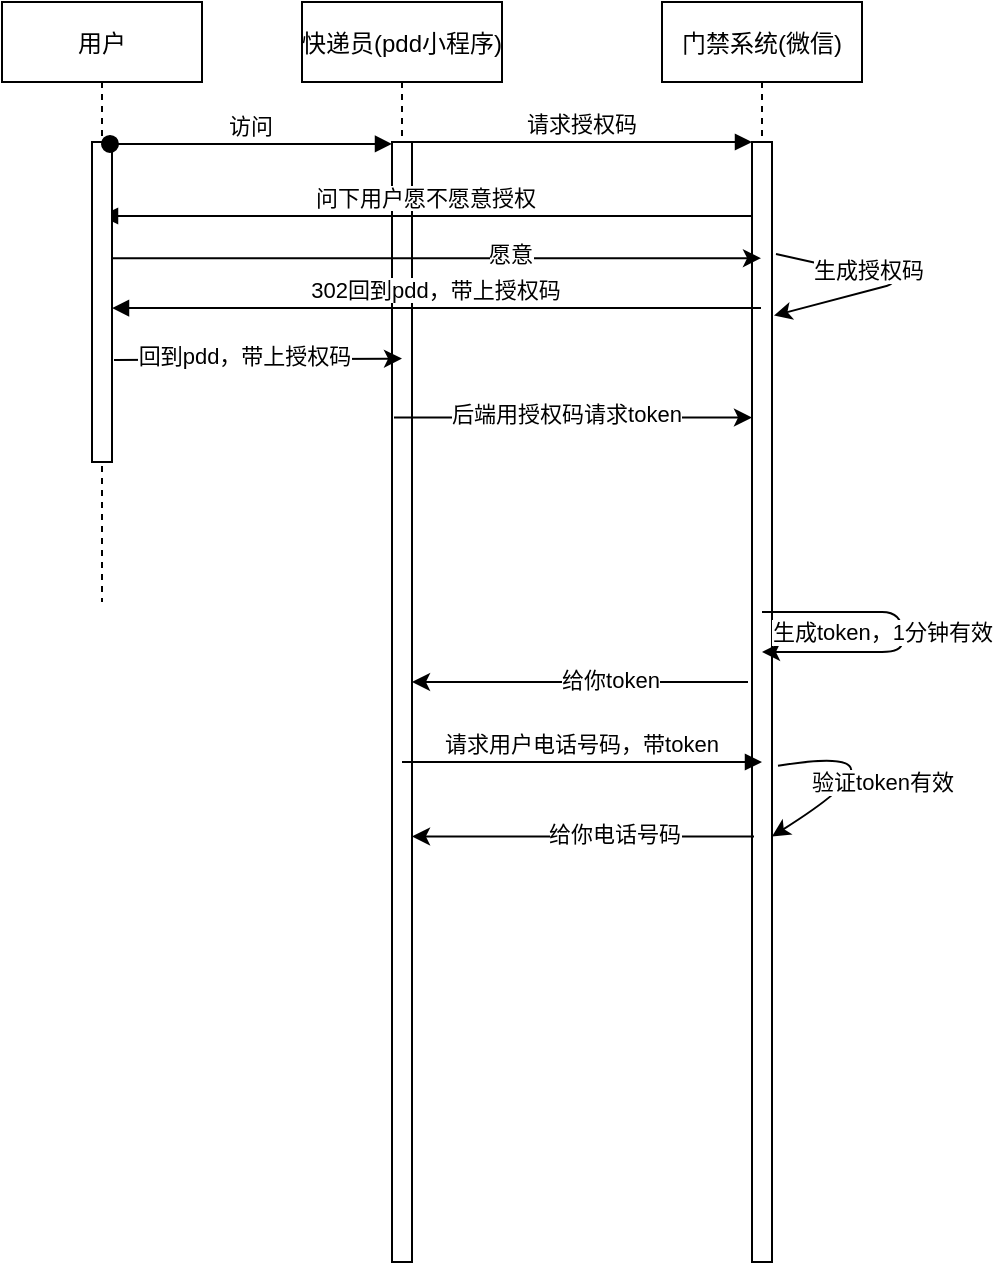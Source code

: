 <mxfile version="13.4.0" type="github">
  <diagram id="kgpKYQtTHZ0yAKxKKP6v" name="Page-1">
    <mxGraphModel dx="2276" dy="764" grid="1" gridSize="10" guides="1" tooltips="1" connect="1" arrows="1" fold="1" page="1" pageScale="1" pageWidth="850" pageHeight="1100" math="0" shadow="0">
      <root>
        <mxCell id="0" />
        <mxCell id="1" parent="0" />
        <mxCell id="3nuBFxr9cyL0pnOWT2aG-1" value="快递员(pdd小程序)" style="shape=umlLifeline;perimeter=lifelinePerimeter;container=1;collapsible=0;recursiveResize=0;rounded=0;shadow=0;strokeWidth=1;" parent="1" vertex="1">
          <mxGeometry x="120" y="80" width="100" height="630" as="geometry" />
        </mxCell>
        <mxCell id="3nuBFxr9cyL0pnOWT2aG-2" value="" style="points=[];perimeter=orthogonalPerimeter;rounded=0;shadow=0;strokeWidth=1;" parent="3nuBFxr9cyL0pnOWT2aG-1" vertex="1">
          <mxGeometry x="45" y="70" width="10" height="560" as="geometry" />
        </mxCell>
        <mxCell id="3nuBFxr9cyL0pnOWT2aG-5" value="门禁系统(微信)" style="shape=umlLifeline;perimeter=lifelinePerimeter;container=1;collapsible=0;recursiveResize=0;rounded=0;shadow=0;strokeWidth=1;" parent="1" vertex="1">
          <mxGeometry x="300" y="80" width="100" height="630" as="geometry" />
        </mxCell>
        <mxCell id="3nuBFxr9cyL0pnOWT2aG-6" value="" style="points=[];perimeter=orthogonalPerimeter;rounded=0;shadow=0;strokeWidth=1;" parent="3nuBFxr9cyL0pnOWT2aG-5" vertex="1">
          <mxGeometry x="45" y="70" width="10" height="560" as="geometry" />
        </mxCell>
        <mxCell id="aFgjdF3cAKlBIOMiIda9-23" value="" style="endArrow=classic;html=1;exitX=1.3;exitY=0.557;exitDx=0;exitDy=0;exitPerimeter=0;entryX=1;entryY=0.62;entryDx=0;entryDy=0;entryPerimeter=0;edgeStyle=orthogonalEdgeStyle;curved=1;" edge="1" parent="3nuBFxr9cyL0pnOWT2aG-5" source="3nuBFxr9cyL0pnOWT2aG-6" target="3nuBFxr9cyL0pnOWT2aG-6">
          <mxGeometry width="50" height="50" relative="1" as="geometry">
            <mxPoint x="170" y="240" as="sourcePoint" />
            <mxPoint x="60" y="217" as="targetPoint" />
            <Array as="points">
              <mxPoint x="130" y="370" />
            </Array>
          </mxGeometry>
        </mxCell>
        <mxCell id="aFgjdF3cAKlBIOMiIda9-24" value="验证token有效" style="edgeLabel;html=1;align=center;verticalAlign=middle;resizable=0;points=[];" vertex="1" connectable="0" parent="aFgjdF3cAKlBIOMiIda9-23">
          <mxGeometry x="-0.137" y="-6" relative="1" as="geometry">
            <mxPoint x="-18.04" y="13.59" as="offset" />
          </mxGeometry>
        </mxCell>
        <mxCell id="aFgjdF3cAKlBIOMiIda9-39" value="" style="endArrow=classic;html=1;exitX=1.2;exitY=0.1;exitDx=0;exitDy=0;exitPerimeter=0;entryX=1.1;entryY=0.155;entryDx=0;entryDy=0;entryPerimeter=0;" edge="1" parent="3nuBFxr9cyL0pnOWT2aG-5" source="3nuBFxr9cyL0pnOWT2aG-6" target="3nuBFxr9cyL0pnOWT2aG-6">
          <mxGeometry width="50" height="50" relative="1" as="geometry">
            <mxPoint x="110" y="150" as="sourcePoint" />
            <mxPoint x="160" y="100" as="targetPoint" />
            <Array as="points">
              <mxPoint x="120" y="140" />
            </Array>
          </mxGeometry>
        </mxCell>
        <mxCell id="aFgjdF3cAKlBIOMiIda9-40" value="生成授权码" style="edgeLabel;html=1;align=center;verticalAlign=middle;resizable=0;points=[];" vertex="1" connectable="0" parent="aFgjdF3cAKlBIOMiIda9-39">
          <mxGeometry x="-0.286" y="2" relative="1" as="geometry">
            <mxPoint as="offset" />
          </mxGeometry>
        </mxCell>
        <mxCell id="3nuBFxr9cyL0pnOWT2aG-8" value="请求授权码" style="verticalAlign=bottom;endArrow=block;entryX=0;entryY=0;shadow=0;strokeWidth=1;" parent="1" source="3nuBFxr9cyL0pnOWT2aG-2" target="3nuBFxr9cyL0pnOWT2aG-6" edge="1">
          <mxGeometry relative="1" as="geometry">
            <mxPoint x="275" y="160" as="sourcePoint" />
          </mxGeometry>
        </mxCell>
        <mxCell id="3nuBFxr9cyL0pnOWT2aG-9" value="问下用户愿不愿意授权" style="verticalAlign=bottom;endArrow=block;shadow=0;strokeWidth=1;" parent="1" edge="1">
          <mxGeometry relative="1" as="geometry">
            <mxPoint x="345" y="187" as="sourcePoint" />
            <mxPoint x="19.5" y="187" as="targetPoint" />
          </mxGeometry>
        </mxCell>
        <mxCell id="aFgjdF3cAKlBIOMiIda9-1" value="用户" style="shape=umlLifeline;perimeter=lifelinePerimeter;container=1;collapsible=0;recursiveResize=0;rounded=0;shadow=0;strokeWidth=1;" vertex="1" parent="1">
          <mxGeometry x="-30" y="80" width="100" height="300" as="geometry" />
        </mxCell>
        <mxCell id="aFgjdF3cAKlBIOMiIda9-2" value="" style="points=[];perimeter=orthogonalPerimeter;rounded=0;shadow=0;strokeWidth=1;" vertex="1" parent="aFgjdF3cAKlBIOMiIda9-1">
          <mxGeometry x="45" y="70" width="10" height="160" as="geometry" />
        </mxCell>
        <mxCell id="3nuBFxr9cyL0pnOWT2aG-3" value="访问" style="verticalAlign=bottom;startArrow=oval;endArrow=block;startSize=8;shadow=0;strokeWidth=1;exitX=0.9;exitY=0.006;exitDx=0;exitDy=0;exitPerimeter=0;" parent="1" target="3nuBFxr9cyL0pnOWT2aG-2" edge="1" source="aFgjdF3cAKlBIOMiIda9-2">
          <mxGeometry relative="1" as="geometry">
            <mxPoint x="105" y="150" as="sourcePoint" />
          </mxGeometry>
        </mxCell>
        <mxCell id="aFgjdF3cAKlBIOMiIda9-9" value="" style="endArrow=classic;html=1;exitX=1;exitY=0.513;exitDx=0;exitDy=0;exitPerimeter=0;" edge="1" parent="1">
          <mxGeometry width="50" height="50" relative="1" as="geometry">
            <mxPoint x="25" y="208.08" as="sourcePoint" />
            <mxPoint x="349.5" y="208.08" as="targetPoint" />
          </mxGeometry>
        </mxCell>
        <mxCell id="aFgjdF3cAKlBIOMiIda9-10" value="愿意" style="edgeLabel;html=1;align=center;verticalAlign=middle;resizable=0;points=[];" vertex="1" connectable="0" parent="aFgjdF3cAKlBIOMiIda9-9">
          <mxGeometry x="0.227" y="2" relative="1" as="geometry">
            <mxPoint as="offset" />
          </mxGeometry>
        </mxCell>
        <mxCell id="aFgjdF3cAKlBIOMiIda9-11" value="" style="endArrow=classic;html=1;entryX=1;entryY=0.632;entryDx=0;entryDy=0;entryPerimeter=0;exitX=-0.2;exitY=0.688;exitDx=0;exitDy=0;exitPerimeter=0;" edge="1" parent="1">
          <mxGeometry width="50" height="50" relative="1" as="geometry">
            <mxPoint x="343" y="420.0" as="sourcePoint" />
            <mxPoint x="175" y="420.0" as="targetPoint" />
          </mxGeometry>
        </mxCell>
        <mxCell id="aFgjdF3cAKlBIOMiIda9-12" value="给你token" style="edgeLabel;html=1;align=center;verticalAlign=middle;resizable=0;points=[];" vertex="1" connectable="0" parent="aFgjdF3cAKlBIOMiIda9-11">
          <mxGeometry x="-0.179" y="-1" relative="1" as="geometry">
            <mxPoint as="offset" />
          </mxGeometry>
        </mxCell>
        <mxCell id="aFgjdF3cAKlBIOMiIda9-13" value="" style="endArrow=classic;html=1;" edge="1" parent="1" source="3nuBFxr9cyL0pnOWT2aG-5" target="3nuBFxr9cyL0pnOWT2aG-5">
          <mxGeometry width="50" height="50" relative="1" as="geometry">
            <mxPoint x="460" y="280" as="sourcePoint" />
            <mxPoint x="510" y="230" as="targetPoint" />
          </mxGeometry>
        </mxCell>
        <mxCell id="aFgjdF3cAKlBIOMiIda9-14" value="生成token，1分钟有效" style="edgeLabel;html=1;align=center;verticalAlign=middle;resizable=0;points=[];" vertex="1" connectable="0" parent="aFgjdF3cAKlBIOMiIda9-13">
          <mxGeometry x="-0.137" y="-6" relative="1" as="geometry">
            <mxPoint x="-9.5" y="4" as="offset" />
          </mxGeometry>
        </mxCell>
        <mxCell id="aFgjdF3cAKlBIOMiIda9-15" value="请求用户电话号码，带token" style="verticalAlign=bottom;endArrow=block;entryX=0;entryY=0;shadow=0;strokeWidth=1;" edge="1" parent="1">
          <mxGeometry relative="1" as="geometry">
            <mxPoint x="170" y="460" as="sourcePoint" />
            <mxPoint x="350" y="460.0" as="targetPoint" />
          </mxGeometry>
        </mxCell>
        <mxCell id="aFgjdF3cAKlBIOMiIda9-25" value="" style="endArrow=classic;html=1;exitX=0.1;exitY=0.62;exitDx=0;exitDy=0;exitPerimeter=0;" edge="1" parent="1" source="3nuBFxr9cyL0pnOWT2aG-6" target="3nuBFxr9cyL0pnOWT2aG-2">
          <mxGeometry width="50" height="50" relative="1" as="geometry">
            <mxPoint x="353" y="251.08" as="sourcePoint" />
            <mxPoint x="185" y="251.08" as="targetPoint" />
          </mxGeometry>
        </mxCell>
        <mxCell id="aFgjdF3cAKlBIOMiIda9-26" value="给你电话号码" style="edgeLabel;html=1;align=center;verticalAlign=middle;resizable=0;points=[];" vertex="1" connectable="0" parent="aFgjdF3cAKlBIOMiIda9-25">
          <mxGeometry x="-0.179" y="-1" relative="1" as="geometry">
            <mxPoint as="offset" />
          </mxGeometry>
        </mxCell>
        <mxCell id="aFgjdF3cAKlBIOMiIda9-36" value="302回到pdd，带上授权码" style="verticalAlign=bottom;endArrow=block;shadow=0;strokeWidth=1;entryX=1;entryY=0.519;entryDx=0;entryDy=0;entryPerimeter=0;" edge="1" parent="1" source="3nuBFxr9cyL0pnOWT2aG-5" target="aFgjdF3cAKlBIOMiIda9-2">
          <mxGeometry relative="1" as="geometry">
            <mxPoint x="355" y="197" as="sourcePoint" />
            <mxPoint x="29.5" y="197" as="targetPoint" />
          </mxGeometry>
        </mxCell>
        <mxCell id="aFgjdF3cAKlBIOMiIda9-41" value="" style="endArrow=classic;html=1;exitX=1.1;exitY=0.681;exitDx=0;exitDy=0;exitPerimeter=0;entryX=0.5;entryY=0.283;entryDx=0;entryDy=0;entryPerimeter=0;" edge="1" parent="1" source="aFgjdF3cAKlBIOMiIda9-2" target="3nuBFxr9cyL0pnOWT2aG-1">
          <mxGeometry width="50" height="50" relative="1" as="geometry">
            <mxPoint x="35" y="218.08" as="sourcePoint" />
            <mxPoint x="359.5" y="218.08" as="targetPoint" />
          </mxGeometry>
        </mxCell>
        <mxCell id="aFgjdF3cAKlBIOMiIda9-42" value="回到pdd，带上授权码" style="edgeLabel;html=1;align=center;verticalAlign=middle;resizable=0;points=[];" vertex="1" connectable="0" parent="aFgjdF3cAKlBIOMiIda9-41">
          <mxGeometry x="0.227" y="2" relative="1" as="geometry">
            <mxPoint x="-23.99" as="offset" />
          </mxGeometry>
        </mxCell>
        <mxCell id="aFgjdF3cAKlBIOMiIda9-43" value="" style="endArrow=classic;html=1;exitX=0.1;exitY=0.246;exitDx=0;exitDy=0;exitPerimeter=0;entryX=0;entryY=0.246;entryDx=0;entryDy=0;entryPerimeter=0;" edge="1" parent="1" source="3nuBFxr9cyL0pnOWT2aG-2" target="3nuBFxr9cyL0pnOWT2aG-6">
          <mxGeometry width="50" height="50" relative="1" as="geometry">
            <mxPoint x="180" y="290.67" as="sourcePoint" />
            <mxPoint x="310" y="290" as="targetPoint" />
          </mxGeometry>
        </mxCell>
        <mxCell id="aFgjdF3cAKlBIOMiIda9-44" value="后端用授权码请求token" style="edgeLabel;html=1;align=center;verticalAlign=middle;resizable=0;points=[];" vertex="1" connectable="0" parent="aFgjdF3cAKlBIOMiIda9-43">
          <mxGeometry x="0.227" y="2" relative="1" as="geometry">
            <mxPoint x="-23.99" as="offset" />
          </mxGeometry>
        </mxCell>
      </root>
    </mxGraphModel>
  </diagram>
</mxfile>
